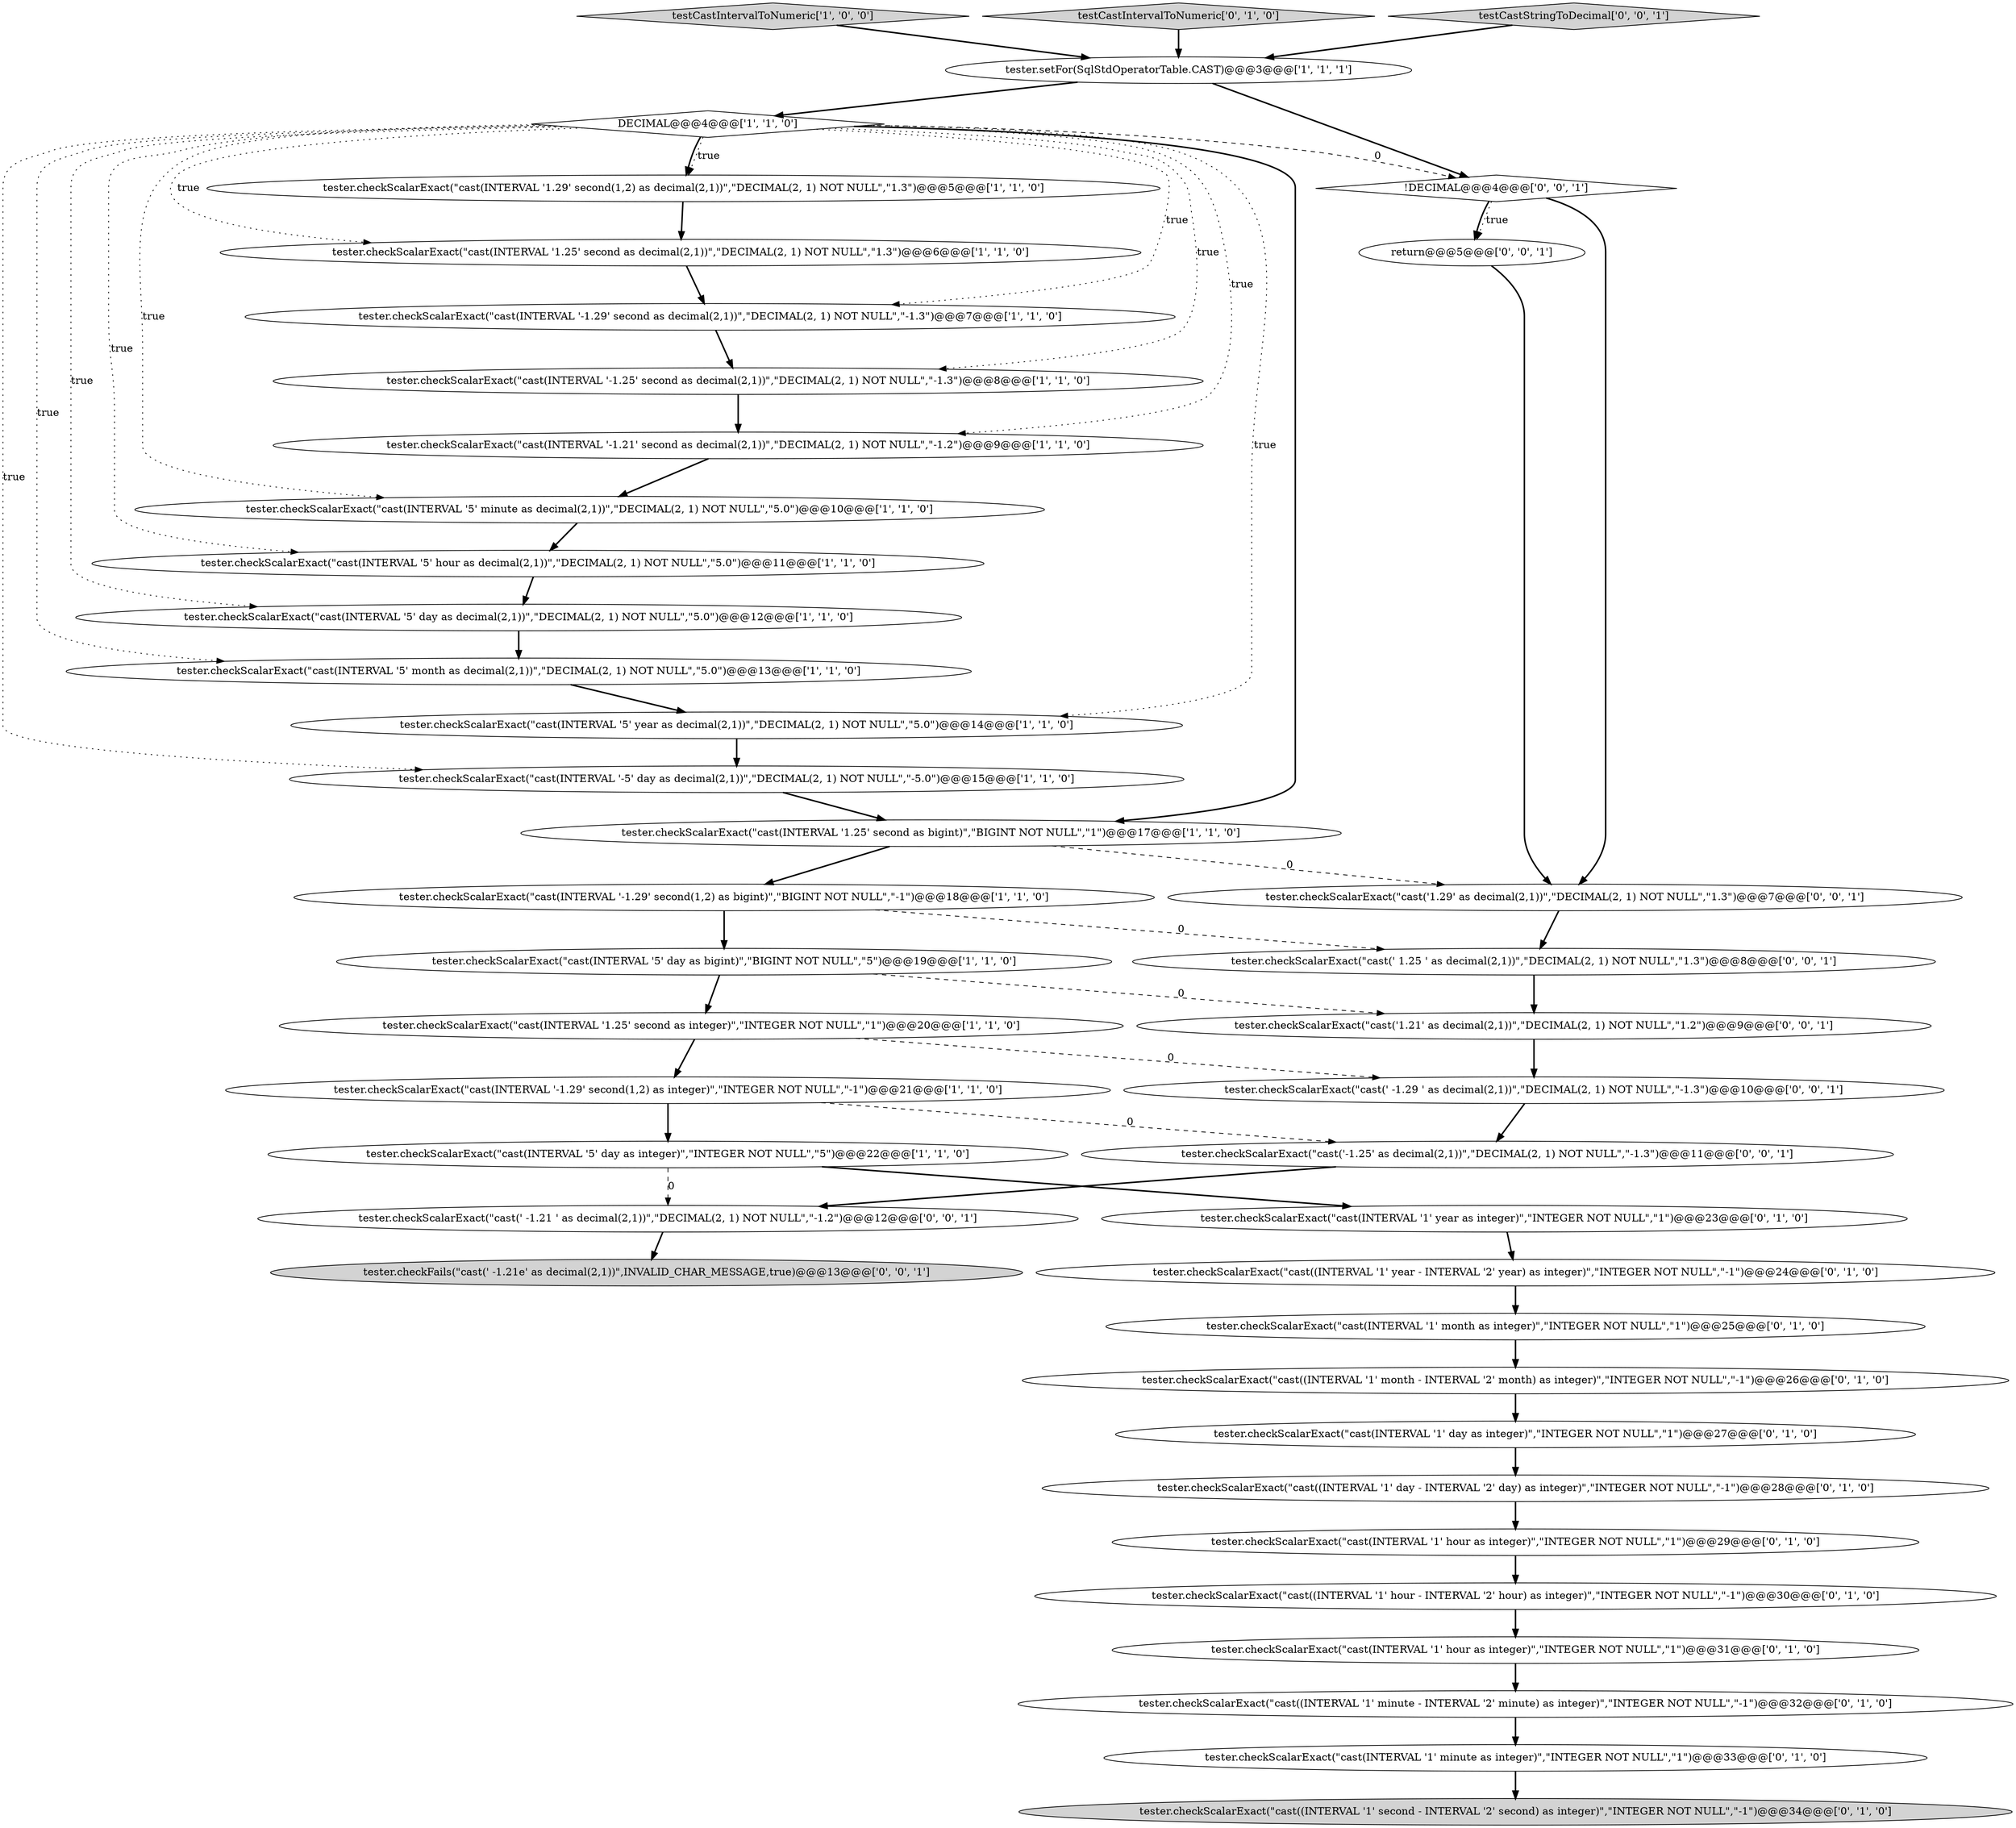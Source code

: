 digraph {
8 [style = filled, label = "tester.checkScalarExact(\"cast(INTERVAL '1.29' second(1,2) as decimal(2,1))\",\"DECIMAL(2, 1) NOT NULL\",\"1.3\")@@@5@@@['1', '1', '0']", fillcolor = white, shape = ellipse image = "AAA0AAABBB1BBB"];
34 [style = filled, label = "tester.checkScalarExact(\"cast('1.29' as decimal(2,1))\",\"DECIMAL(2, 1) NOT NULL\",\"1.3\")@@@7@@@['0', '0', '1']", fillcolor = white, shape = ellipse image = "AAA0AAABBB3BBB"];
1 [style = filled, label = "testCastIntervalToNumeric['1', '0', '0']", fillcolor = lightgray, shape = diamond image = "AAA0AAABBB1BBB"];
32 [style = filled, label = "tester.checkScalarExact(\"cast((INTERVAL '1' hour - INTERVAL '2' hour) as integer)\",\"INTEGER NOT NULL\",\"-1\")@@@30@@@['0', '1', '0']", fillcolor = white, shape = ellipse image = "AAA1AAABBB2BBB"];
6 [style = filled, label = "tester.checkScalarExact(\"cast(INTERVAL '-5' day as decimal(2,1))\",\"DECIMAL(2, 1) NOT NULL\",\"-5.0\")@@@15@@@['1', '1', '0']", fillcolor = white, shape = ellipse image = "AAA0AAABBB1BBB"];
36 [style = filled, label = "tester.checkScalarExact(\"cast(' -1.21 ' as decimal(2,1))\",\"DECIMAL(2, 1) NOT NULL\",\"-1.2\")@@@12@@@['0', '0', '1']", fillcolor = white, shape = ellipse image = "AAA0AAABBB3BBB"];
4 [style = filled, label = "tester.checkScalarExact(\"cast(INTERVAL '5' hour as decimal(2,1))\",\"DECIMAL(2, 1) NOT NULL\",\"5.0\")@@@11@@@['1', '1', '0']", fillcolor = white, shape = ellipse image = "AAA0AAABBB1BBB"];
2 [style = filled, label = "tester.checkScalarExact(\"cast(INTERVAL '5' year as decimal(2,1))\",\"DECIMAL(2, 1) NOT NULL\",\"5.0\")@@@14@@@['1', '1', '0']", fillcolor = white, shape = ellipse image = "AAA0AAABBB1BBB"];
5 [style = filled, label = "tester.checkScalarExact(\"cast(INTERVAL '-1.29' second(1,2) as bigint)\",\"BIGINT NOT NULL\",\"-1\")@@@18@@@['1', '1', '0']", fillcolor = white, shape = ellipse image = "AAA0AAABBB1BBB"];
33 [style = filled, label = "return@@@5@@@['0', '0', '1']", fillcolor = white, shape = ellipse image = "AAA0AAABBB3BBB"];
40 [style = filled, label = "tester.checkScalarExact(\"cast(' -1.29 ' as decimal(2,1))\",\"DECIMAL(2, 1) NOT NULL\",\"-1.3\")@@@10@@@['0', '0', '1']", fillcolor = white, shape = ellipse image = "AAA0AAABBB3BBB"];
27 [style = filled, label = "tester.checkScalarExact(\"cast((INTERVAL '1' day - INTERVAL '2' day) as integer)\",\"INTEGER NOT NULL\",\"-1\")@@@28@@@['0', '1', '0']", fillcolor = white, shape = ellipse image = "AAA1AAABBB2BBB"];
41 [style = filled, label = "!DECIMAL@@@4@@@['0', '0', '1']", fillcolor = white, shape = diamond image = "AAA0AAABBB3BBB"];
9 [style = filled, label = "tester.checkScalarExact(\"cast(INTERVAL '5' month as decimal(2,1))\",\"DECIMAL(2, 1) NOT NULL\",\"5.0\")@@@13@@@['1', '1', '0']", fillcolor = white, shape = ellipse image = "AAA0AAABBB1BBB"];
30 [style = filled, label = "tester.checkScalarExact(\"cast(INTERVAL '1' hour as integer)\",\"INTEGER NOT NULL\",\"1\")@@@31@@@['0', '1', '0']", fillcolor = white, shape = ellipse image = "AAA1AAABBB2BBB"];
10 [style = filled, label = "tester.checkScalarExact(\"cast(INTERVAL '-1.29' second(1,2) as integer)\",\"INTEGER NOT NULL\",\"-1\")@@@21@@@['1', '1', '0']", fillcolor = white, shape = ellipse image = "AAA0AAABBB1BBB"];
26 [style = filled, label = "tester.checkScalarExact(\"cast(INTERVAL '1' day as integer)\",\"INTEGER NOT NULL\",\"1\")@@@27@@@['0', '1', '0']", fillcolor = white, shape = ellipse image = "AAA1AAABBB2BBB"];
7 [style = filled, label = "tester.checkScalarExact(\"cast(INTERVAL '5' day as bigint)\",\"BIGINT NOT NULL\",\"5\")@@@19@@@['1', '1', '0']", fillcolor = white, shape = ellipse image = "AAA0AAABBB1BBB"];
42 [style = filled, label = "tester.checkScalarExact(\"cast('-1.25' as decimal(2,1))\",\"DECIMAL(2, 1) NOT NULL\",\"-1.3\")@@@11@@@['0', '0', '1']", fillcolor = white, shape = ellipse image = "AAA0AAABBB3BBB"];
29 [style = filled, label = "tester.checkScalarExact(\"cast((INTERVAL '1' minute - INTERVAL '2' minute) as integer)\",\"INTEGER NOT NULL\",\"-1\")@@@32@@@['0', '1', '0']", fillcolor = white, shape = ellipse image = "AAA1AAABBB2BBB"];
39 [style = filled, label = "tester.checkFails(\"cast(' -1.21e' as decimal(2,1))\",INVALID_CHAR_MESSAGE,true)@@@13@@@['0', '0', '1']", fillcolor = lightgray, shape = ellipse image = "AAA0AAABBB3BBB"];
38 [style = filled, label = "tester.checkScalarExact(\"cast(' 1.25 ' as decimal(2,1))\",\"DECIMAL(2, 1) NOT NULL\",\"1.3\")@@@8@@@['0', '0', '1']", fillcolor = white, shape = ellipse image = "AAA0AAABBB3BBB"];
3 [style = filled, label = "tester.checkScalarExact(\"cast(INTERVAL '5' day as integer)\",\"INTEGER NOT NULL\",\"5\")@@@22@@@['1', '1', '0']", fillcolor = white, shape = ellipse image = "AAA0AAABBB1BBB"];
31 [style = filled, label = "tester.checkScalarExact(\"cast(INTERVAL '1' minute as integer)\",\"INTEGER NOT NULL\",\"1\")@@@33@@@['0', '1', '0']", fillcolor = white, shape = ellipse image = "AAA1AAABBB2BBB"];
20 [style = filled, label = "testCastIntervalToNumeric['0', '1', '0']", fillcolor = lightgray, shape = diamond image = "AAA0AAABBB2BBB"];
17 [style = filled, label = "tester.checkScalarExact(\"cast(INTERVAL '-1.25' second as decimal(2,1))\",\"DECIMAL(2, 1) NOT NULL\",\"-1.3\")@@@8@@@['1', '1', '0']", fillcolor = white, shape = ellipse image = "AAA0AAABBB1BBB"];
15 [style = filled, label = "tester.checkScalarExact(\"cast(INTERVAL '-1.21' second as decimal(2,1))\",\"DECIMAL(2, 1) NOT NULL\",\"-1.2\")@@@9@@@['1', '1', '0']", fillcolor = white, shape = ellipse image = "AAA0AAABBB1BBB"];
19 [style = filled, label = "tester.checkScalarExact(\"cast(INTERVAL '5' minute as decimal(2,1))\",\"DECIMAL(2, 1) NOT NULL\",\"5.0\")@@@10@@@['1', '1', '0']", fillcolor = white, shape = ellipse image = "AAA0AAABBB1BBB"];
28 [style = filled, label = "tester.checkScalarExact(\"cast(INTERVAL '1' month as integer)\",\"INTEGER NOT NULL\",\"1\")@@@25@@@['0', '1', '0']", fillcolor = white, shape = ellipse image = "AAA1AAABBB2BBB"];
16 [style = filled, label = "tester.checkScalarExact(\"cast(INTERVAL '5' day as decimal(2,1))\",\"DECIMAL(2, 1) NOT NULL\",\"5.0\")@@@12@@@['1', '1', '0']", fillcolor = white, shape = ellipse image = "AAA0AAABBB1BBB"];
23 [style = filled, label = "tester.checkScalarExact(\"cast((INTERVAL '1' second - INTERVAL '2' second) as integer)\",\"INTEGER NOT NULL\",\"-1\")@@@34@@@['0', '1', '0']", fillcolor = lightgray, shape = ellipse image = "AAA1AAABBB2BBB"];
14 [style = filled, label = "tester.checkScalarExact(\"cast(INTERVAL '1.25' second as decimal(2,1))\",\"DECIMAL(2, 1) NOT NULL\",\"1.3\")@@@6@@@['1', '1', '0']", fillcolor = white, shape = ellipse image = "AAA0AAABBB1BBB"];
21 [style = filled, label = "tester.checkScalarExact(\"cast(INTERVAL '1' hour as integer)\",\"INTEGER NOT NULL\",\"1\")@@@29@@@['0', '1', '0']", fillcolor = white, shape = ellipse image = "AAA1AAABBB2BBB"];
18 [style = filled, label = "DECIMAL@@@4@@@['1', '1', '0']", fillcolor = white, shape = diamond image = "AAA0AAABBB1BBB"];
22 [style = filled, label = "tester.checkScalarExact(\"cast((INTERVAL '1' month - INTERVAL '2' month) as integer)\",\"INTEGER NOT NULL\",\"-1\")@@@26@@@['0', '1', '0']", fillcolor = white, shape = ellipse image = "AAA1AAABBB2BBB"];
24 [style = filled, label = "tester.checkScalarExact(\"cast(INTERVAL '1' year as integer)\",\"INTEGER NOT NULL\",\"1\")@@@23@@@['0', '1', '0']", fillcolor = white, shape = ellipse image = "AAA1AAABBB2BBB"];
0 [style = filled, label = "tester.checkScalarExact(\"cast(INTERVAL '-1.29' second as decimal(2,1))\",\"DECIMAL(2, 1) NOT NULL\",\"-1.3\")@@@7@@@['1', '1', '0']", fillcolor = white, shape = ellipse image = "AAA0AAABBB1BBB"];
12 [style = filled, label = "tester.checkScalarExact(\"cast(INTERVAL '1.25' second as integer)\",\"INTEGER NOT NULL\",\"1\")@@@20@@@['1', '1', '0']", fillcolor = white, shape = ellipse image = "AAA0AAABBB1BBB"];
13 [style = filled, label = "tester.setFor(SqlStdOperatorTable.CAST)@@@3@@@['1', '1', '1']", fillcolor = white, shape = ellipse image = "AAA0AAABBB1BBB"];
11 [style = filled, label = "tester.checkScalarExact(\"cast(INTERVAL '1.25' second as bigint)\",\"BIGINT NOT NULL\",\"1\")@@@17@@@['1', '1', '0']", fillcolor = white, shape = ellipse image = "AAA0AAABBB1BBB"];
25 [style = filled, label = "tester.checkScalarExact(\"cast((INTERVAL '1' year - INTERVAL '2' year) as integer)\",\"INTEGER NOT NULL\",\"-1\")@@@24@@@['0', '1', '0']", fillcolor = white, shape = ellipse image = "AAA1AAABBB2BBB"];
35 [style = filled, label = "testCastStringToDecimal['0', '0', '1']", fillcolor = lightgray, shape = diamond image = "AAA0AAABBB3BBB"];
37 [style = filled, label = "tester.checkScalarExact(\"cast('1.21' as decimal(2,1))\",\"DECIMAL(2, 1) NOT NULL\",\"1.2\")@@@9@@@['0', '0', '1']", fillcolor = white, shape = ellipse image = "AAA0AAABBB3BBB"];
3->36 [style = dashed, label="0"];
3->24 [style = bold, label=""];
8->14 [style = bold, label=""];
18->15 [style = dotted, label="true"];
40->42 [style = bold, label=""];
41->33 [style = bold, label=""];
4->16 [style = bold, label=""];
21->32 [style = bold, label=""];
12->40 [style = dashed, label="0"];
6->11 [style = bold, label=""];
18->8 [style = dotted, label="true"];
38->37 [style = bold, label=""];
9->2 [style = bold, label=""];
33->34 [style = bold, label=""];
15->19 [style = bold, label=""];
14->0 [style = bold, label=""];
35->13 [style = bold, label=""];
18->41 [style = dashed, label="0"];
26->27 [style = bold, label=""];
30->29 [style = bold, label=""];
13->18 [style = bold, label=""];
13->41 [style = bold, label=""];
10->3 [style = bold, label=""];
41->33 [style = dotted, label="true"];
34->38 [style = bold, label=""];
18->14 [style = dotted, label="true"];
18->6 [style = dotted, label="true"];
28->22 [style = bold, label=""];
18->16 [style = dotted, label="true"];
12->10 [style = bold, label=""];
25->28 [style = bold, label=""];
20->13 [style = bold, label=""];
37->40 [style = bold, label=""];
7->12 [style = bold, label=""];
22->26 [style = bold, label=""];
18->17 [style = dotted, label="true"];
18->4 [style = dotted, label="true"];
17->15 [style = bold, label=""];
10->42 [style = dashed, label="0"];
5->38 [style = dashed, label="0"];
18->0 [style = dotted, label="true"];
29->31 [style = bold, label=""];
18->19 [style = dotted, label="true"];
0->17 [style = bold, label=""];
19->4 [style = bold, label=""];
42->36 [style = bold, label=""];
18->11 [style = bold, label=""];
2->6 [style = bold, label=""];
41->34 [style = bold, label=""];
24->25 [style = bold, label=""];
32->30 [style = bold, label=""];
18->2 [style = dotted, label="true"];
18->8 [style = bold, label=""];
7->37 [style = dashed, label="0"];
11->34 [style = dashed, label="0"];
18->9 [style = dotted, label="true"];
36->39 [style = bold, label=""];
5->7 [style = bold, label=""];
31->23 [style = bold, label=""];
11->5 [style = bold, label=""];
27->21 [style = bold, label=""];
1->13 [style = bold, label=""];
16->9 [style = bold, label=""];
}
